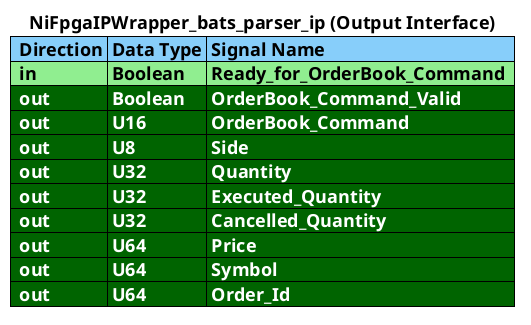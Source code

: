 @startuml Output.Interface
skinparam titleFontSize 18
title
**NiFpgaIPWrapper_bats_parser_ip (Output Interface)**
<#lightskyblue>|=  Direction |= Data Type |= Signal Name               |
<#lightgreen>|=  in       |= Boolean   |= Ready_for_OrderBook_Command  |
<#darkgreen>|<color:white>  out      |<color:white> Boolean   |<color:white> OrderBook_Command_Valid |
<#darkgreen>|<color:white>  out      |<color:white> U16       |<color:white> OrderBook_Command |
<#darkgreen>|<color:white>  out      |<color:white> U8        |<color:white> Side|
<#darkgreen>|<color:white>  out      |<color:white> U32       |<color:white> Quantity|
<#darkgreen>|<color:white>  out      |<color:white> U32       |<color:white> Executed_Quantity|
<#darkgreen>|<color:white>  out      |<color:white> U32       |<color:white> Cancelled_Quantity|
<#darkgreen>|<color:white>  out      |<color:white> U64       |<color:white> Price|
<#darkgreen>|<color:white>  out      |<color:white> U64       |<color:white> Symbol|
<#darkgreen>|<color:white>  out      |<color:white> U64       |<color:white> Order_Id|
end title
@enduml